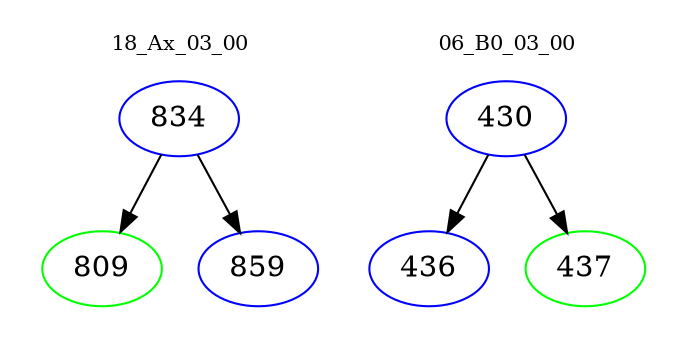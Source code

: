 digraph{
subgraph cluster_0 {
color = white
label = "18_Ax_03_00";
fontsize=10;
T0_834 [label="834", color="blue"]
T0_834 -> T0_809 [color="black"]
T0_809 [label="809", color="green"]
T0_834 -> T0_859 [color="black"]
T0_859 [label="859", color="blue"]
}
subgraph cluster_1 {
color = white
label = "06_B0_03_00";
fontsize=10;
T1_430 [label="430", color="blue"]
T1_430 -> T1_436 [color="black"]
T1_436 [label="436", color="blue"]
T1_430 -> T1_437 [color="black"]
T1_437 [label="437", color="green"]
}
}
